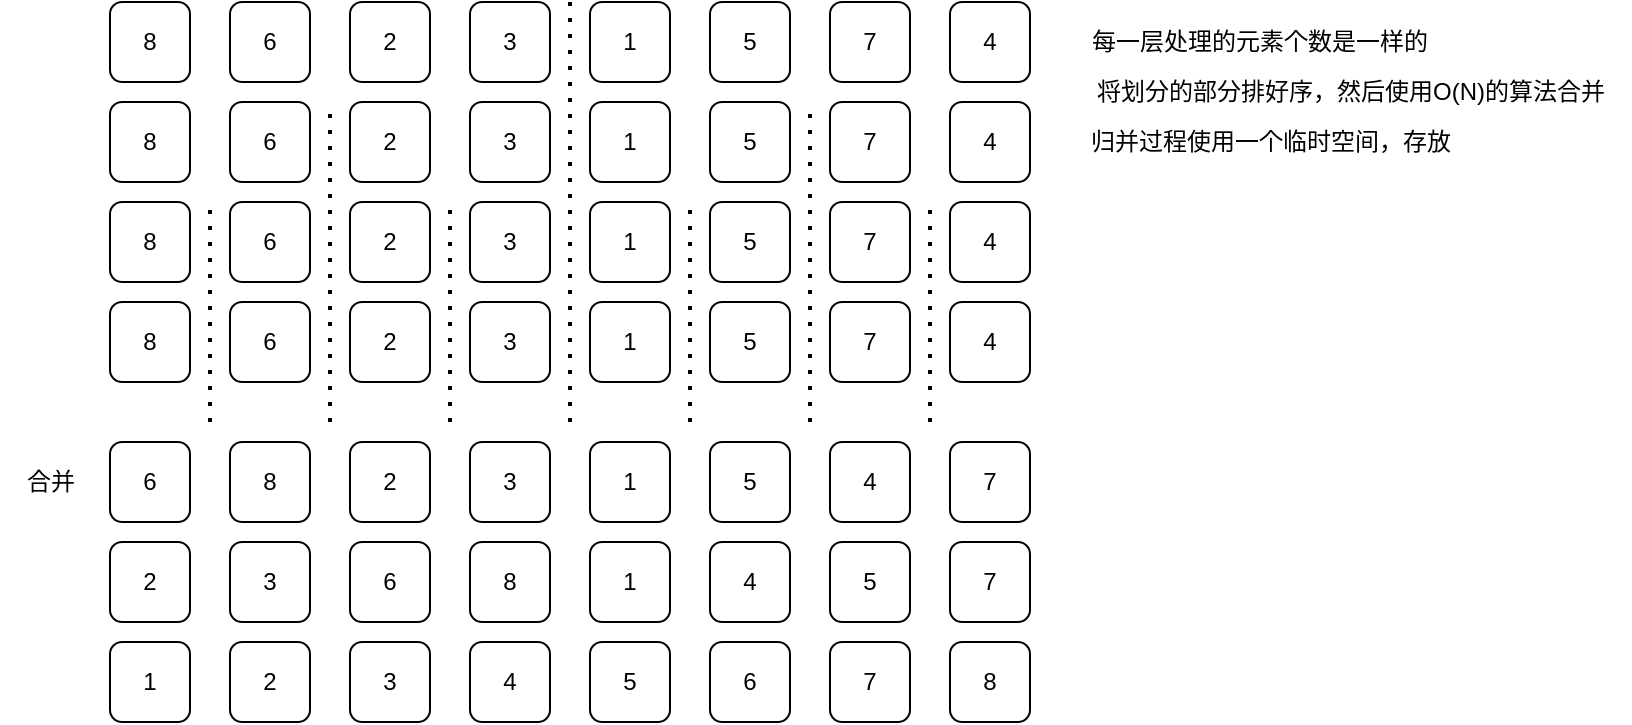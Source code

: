 <mxfile>
    <diagram id="y39pmTcg_KhKsyHwDtUR" name="第 1 页">
        <mxGraphModel dx="857" dy="354" grid="1" gridSize="10" guides="1" tooltips="1" connect="1" arrows="1" fold="1" page="1" pageScale="1" pageWidth="827" pageHeight="1169" math="0" shadow="0">
            <root>
                <mxCell id="0"/>
                <mxCell id="1" parent="0"/>
                <mxCell id="2" value="8" style="rounded=1;whiteSpace=wrap;html=1;" vertex="1" parent="1">
                    <mxGeometry x="80" y="10" width="40" height="40" as="geometry"/>
                </mxCell>
                <mxCell id="3" value="6" style="rounded=1;whiteSpace=wrap;html=1;" vertex="1" parent="1">
                    <mxGeometry x="140" y="10" width="40" height="40" as="geometry"/>
                </mxCell>
                <mxCell id="4" value="2" style="rounded=1;whiteSpace=wrap;html=1;" vertex="1" parent="1">
                    <mxGeometry x="200" y="10" width="40" height="40" as="geometry"/>
                </mxCell>
                <mxCell id="5" value="3" style="rounded=1;whiteSpace=wrap;html=1;" vertex="1" parent="1">
                    <mxGeometry x="260" y="10" width="40" height="40" as="geometry"/>
                </mxCell>
                <mxCell id="6" value="1" style="rounded=1;whiteSpace=wrap;html=1;" vertex="1" parent="1">
                    <mxGeometry x="320" y="10" width="40" height="40" as="geometry"/>
                </mxCell>
                <mxCell id="7" value="5" style="rounded=1;whiteSpace=wrap;html=1;" vertex="1" parent="1">
                    <mxGeometry x="380" y="10" width="40" height="40" as="geometry"/>
                </mxCell>
                <mxCell id="8" value="7" style="rounded=1;whiteSpace=wrap;html=1;" vertex="1" parent="1">
                    <mxGeometry x="440" y="10" width="40" height="40" as="geometry"/>
                </mxCell>
                <mxCell id="9" value="4" style="rounded=1;whiteSpace=wrap;html=1;" vertex="1" parent="1">
                    <mxGeometry x="500" y="10" width="40" height="40" as="geometry"/>
                </mxCell>
                <mxCell id="10" value="6" style="rounded=1;whiteSpace=wrap;html=1;" vertex="1" parent="1">
                    <mxGeometry x="140" y="60" width="40" height="40" as="geometry"/>
                </mxCell>
                <mxCell id="11" value="2" style="rounded=1;whiteSpace=wrap;html=1;" vertex="1" parent="1">
                    <mxGeometry x="200" y="60" width="40" height="40" as="geometry"/>
                </mxCell>
                <mxCell id="12" value="8" style="rounded=1;whiteSpace=wrap;html=1;" vertex="1" parent="1">
                    <mxGeometry x="80" y="60" width="40" height="40" as="geometry"/>
                </mxCell>
                <mxCell id="13" value="5" style="rounded=1;whiteSpace=wrap;html=1;" vertex="1" parent="1">
                    <mxGeometry x="380" y="60" width="40" height="40" as="geometry"/>
                </mxCell>
                <mxCell id="14" value="3" style="rounded=1;whiteSpace=wrap;html=1;" vertex="1" parent="1">
                    <mxGeometry x="260" y="60" width="40" height="40" as="geometry"/>
                </mxCell>
                <mxCell id="15" value="1" style="rounded=1;whiteSpace=wrap;html=1;" vertex="1" parent="1">
                    <mxGeometry x="320" y="60" width="40" height="40" as="geometry"/>
                </mxCell>
                <mxCell id="16" value="7" style="rounded=1;whiteSpace=wrap;html=1;" vertex="1" parent="1">
                    <mxGeometry x="440" y="60" width="40" height="40" as="geometry"/>
                </mxCell>
                <mxCell id="17" value="4" style="rounded=1;whiteSpace=wrap;html=1;" vertex="1" parent="1">
                    <mxGeometry x="500" y="60" width="40" height="40" as="geometry"/>
                </mxCell>
                <mxCell id="18" value="" style="endArrow=none;dashed=1;html=1;dashPattern=1 3;strokeWidth=2;" edge="1" parent="1">
                    <mxGeometry width="50" height="50" relative="1" as="geometry">
                        <mxPoint x="310" y="220" as="sourcePoint"/>
                        <mxPoint x="310" y="10" as="targetPoint"/>
                    </mxGeometry>
                </mxCell>
                <mxCell id="19" value="6" style="rounded=1;whiteSpace=wrap;html=1;" vertex="1" parent="1">
                    <mxGeometry x="140" y="110" width="40" height="40" as="geometry"/>
                </mxCell>
                <mxCell id="20" value="2" style="rounded=1;whiteSpace=wrap;html=1;" vertex="1" parent="1">
                    <mxGeometry x="200" y="110" width="40" height="40" as="geometry"/>
                </mxCell>
                <mxCell id="21" value="8" style="rounded=1;whiteSpace=wrap;html=1;" vertex="1" parent="1">
                    <mxGeometry x="80" y="110" width="40" height="40" as="geometry"/>
                </mxCell>
                <mxCell id="22" value="3" style="rounded=1;whiteSpace=wrap;html=1;" vertex="1" parent="1">
                    <mxGeometry x="260" y="110" width="40" height="40" as="geometry"/>
                </mxCell>
                <mxCell id="23" value="5" style="rounded=1;whiteSpace=wrap;html=1;" vertex="1" parent="1">
                    <mxGeometry x="380" y="110" width="40" height="40" as="geometry"/>
                </mxCell>
                <mxCell id="24" value="1" style="rounded=1;whiteSpace=wrap;html=1;" vertex="1" parent="1">
                    <mxGeometry x="320" y="110" width="40" height="40" as="geometry"/>
                </mxCell>
                <mxCell id="25" value="7" style="rounded=1;whiteSpace=wrap;html=1;" vertex="1" parent="1">
                    <mxGeometry x="440" y="110" width="40" height="40" as="geometry"/>
                </mxCell>
                <mxCell id="26" value="4" style="rounded=1;whiteSpace=wrap;html=1;" vertex="1" parent="1">
                    <mxGeometry x="500" y="110" width="40" height="40" as="geometry"/>
                </mxCell>
                <mxCell id="27" value="" style="endArrow=none;dashed=1;html=1;dashPattern=1 3;strokeWidth=2;" edge="1" parent="1">
                    <mxGeometry width="50" height="50" relative="1" as="geometry">
                        <mxPoint x="190" y="220" as="sourcePoint"/>
                        <mxPoint x="190" y="60" as="targetPoint"/>
                    </mxGeometry>
                </mxCell>
                <mxCell id="29" value="" style="endArrow=none;dashed=1;html=1;dashPattern=1 3;strokeWidth=2;" edge="1" parent="1">
                    <mxGeometry width="50" height="50" relative="1" as="geometry">
                        <mxPoint x="430" y="220" as="sourcePoint"/>
                        <mxPoint x="430" y="60" as="targetPoint"/>
                    </mxGeometry>
                </mxCell>
                <mxCell id="30" value="6" style="rounded=1;whiteSpace=wrap;html=1;" vertex="1" parent="1">
                    <mxGeometry x="140" y="160" width="40" height="40" as="geometry"/>
                </mxCell>
                <mxCell id="31" value="2" style="rounded=1;whiteSpace=wrap;html=1;" vertex="1" parent="1">
                    <mxGeometry x="200" y="160" width="40" height="40" as="geometry"/>
                </mxCell>
                <mxCell id="32" value="8" style="rounded=1;whiteSpace=wrap;html=1;" vertex="1" parent="1">
                    <mxGeometry x="80" y="160" width="40" height="40" as="geometry"/>
                </mxCell>
                <mxCell id="33" value="3" style="rounded=1;whiteSpace=wrap;html=1;" vertex="1" parent="1">
                    <mxGeometry x="260" y="160" width="40" height="40" as="geometry"/>
                </mxCell>
                <mxCell id="34" value="5" style="rounded=1;whiteSpace=wrap;html=1;" vertex="1" parent="1">
                    <mxGeometry x="380" y="160" width="40" height="40" as="geometry"/>
                </mxCell>
                <mxCell id="35" value="1" style="rounded=1;whiteSpace=wrap;html=1;" vertex="1" parent="1">
                    <mxGeometry x="320" y="160" width="40" height="40" as="geometry"/>
                </mxCell>
                <mxCell id="36" value="7" style="rounded=1;whiteSpace=wrap;html=1;" vertex="1" parent="1">
                    <mxGeometry x="440" y="160" width="40" height="40" as="geometry"/>
                </mxCell>
                <mxCell id="37" value="4" style="rounded=1;whiteSpace=wrap;html=1;" vertex="1" parent="1">
                    <mxGeometry x="500" y="160" width="40" height="40" as="geometry"/>
                </mxCell>
                <mxCell id="39" value="" style="endArrow=none;dashed=1;html=1;dashPattern=1 3;strokeWidth=2;" edge="1" parent="1">
                    <mxGeometry width="50" height="50" relative="1" as="geometry">
                        <mxPoint x="130" y="220" as="sourcePoint"/>
                        <mxPoint x="130" y="110" as="targetPoint"/>
                    </mxGeometry>
                </mxCell>
                <mxCell id="40" value="" style="endArrow=none;dashed=1;html=1;dashPattern=1 3;strokeWidth=2;" edge="1" parent="1">
                    <mxGeometry width="50" height="50" relative="1" as="geometry">
                        <mxPoint x="370" y="220" as="sourcePoint"/>
                        <mxPoint x="370" y="110" as="targetPoint"/>
                    </mxGeometry>
                </mxCell>
                <mxCell id="41" value="" style="endArrow=none;dashed=1;html=1;dashPattern=1 3;strokeWidth=2;" edge="1" parent="1">
                    <mxGeometry width="50" height="50" relative="1" as="geometry">
                        <mxPoint x="250" y="220" as="sourcePoint"/>
                        <mxPoint x="250" y="110" as="targetPoint"/>
                    </mxGeometry>
                </mxCell>
                <mxCell id="42" value="" style="endArrow=none;dashed=1;html=1;dashPattern=1 3;strokeWidth=2;" edge="1" parent="1">
                    <mxGeometry width="50" height="50" relative="1" as="geometry">
                        <mxPoint x="490" y="220" as="sourcePoint"/>
                        <mxPoint x="490" y="110" as="targetPoint"/>
                    </mxGeometry>
                </mxCell>
                <mxCell id="44" value="每一层处理的元素个数是一样的" style="text;html=1;strokeColor=none;fillColor=none;align=center;verticalAlign=middle;whiteSpace=wrap;rounded=0;" vertex="1" parent="1">
                    <mxGeometry x="560" y="20" width="190" height="20" as="geometry"/>
                </mxCell>
                <mxCell id="45" value="将划分的部分排好序，然后使用O(N)的算法合并" style="text;html=1;align=center;verticalAlign=middle;resizable=0;points=[];autosize=1;strokeColor=none;fillColor=none;" vertex="1" parent="1">
                    <mxGeometry x="560" y="40" width="280" height="30" as="geometry"/>
                </mxCell>
                <mxCell id="46" value="归并过程使用一个临时空间，存放" style="text;html=1;align=center;verticalAlign=middle;resizable=0;points=[];autosize=1;strokeColor=none;fillColor=none;" vertex="1" parent="1">
                    <mxGeometry x="560" y="65" width="200" height="30" as="geometry"/>
                </mxCell>
                <mxCell id="48" value="8" style="rounded=1;whiteSpace=wrap;html=1;" vertex="1" parent="1">
                    <mxGeometry x="140" y="230" width="40" height="40" as="geometry"/>
                </mxCell>
                <mxCell id="49" value="2" style="rounded=1;whiteSpace=wrap;html=1;" vertex="1" parent="1">
                    <mxGeometry x="200" y="230" width="40" height="40" as="geometry"/>
                </mxCell>
                <mxCell id="50" value="6" style="rounded=1;whiteSpace=wrap;html=1;" vertex="1" parent="1">
                    <mxGeometry x="80" y="230" width="40" height="40" as="geometry"/>
                </mxCell>
                <mxCell id="51" value="3" style="rounded=1;whiteSpace=wrap;html=1;" vertex="1" parent="1">
                    <mxGeometry x="260" y="230" width="40" height="40" as="geometry"/>
                </mxCell>
                <mxCell id="52" value="5" style="rounded=1;whiteSpace=wrap;html=1;" vertex="1" parent="1">
                    <mxGeometry x="380" y="230" width="40" height="40" as="geometry"/>
                </mxCell>
                <mxCell id="53" value="1" style="rounded=1;whiteSpace=wrap;html=1;" vertex="1" parent="1">
                    <mxGeometry x="320" y="230" width="40" height="40" as="geometry"/>
                </mxCell>
                <mxCell id="54" value="4" style="rounded=1;whiteSpace=wrap;html=1;" vertex="1" parent="1">
                    <mxGeometry x="440" y="230" width="40" height="40" as="geometry"/>
                </mxCell>
                <mxCell id="55" value="7" style="rounded=1;whiteSpace=wrap;html=1;" vertex="1" parent="1">
                    <mxGeometry x="500" y="230" width="40" height="40" as="geometry"/>
                </mxCell>
                <mxCell id="56" value="合并" style="text;html=1;align=center;verticalAlign=middle;resizable=0;points=[];autosize=1;strokeColor=none;fillColor=none;" vertex="1" parent="1">
                    <mxGeometry x="25" y="235" width="50" height="30" as="geometry"/>
                </mxCell>
                <mxCell id="57" value="3" style="rounded=1;whiteSpace=wrap;html=1;" vertex="1" parent="1">
                    <mxGeometry x="140" y="280" width="40" height="40" as="geometry"/>
                </mxCell>
                <mxCell id="58" value="6" style="rounded=1;whiteSpace=wrap;html=1;" vertex="1" parent="1">
                    <mxGeometry x="200" y="280" width="40" height="40" as="geometry"/>
                </mxCell>
                <mxCell id="59" value="2" style="rounded=1;whiteSpace=wrap;html=1;" vertex="1" parent="1">
                    <mxGeometry x="80" y="280" width="40" height="40" as="geometry"/>
                </mxCell>
                <mxCell id="60" value="8" style="rounded=1;whiteSpace=wrap;html=1;" vertex="1" parent="1">
                    <mxGeometry x="260" y="280" width="40" height="40" as="geometry"/>
                </mxCell>
                <mxCell id="61" value="4" style="rounded=1;whiteSpace=wrap;html=1;" vertex="1" parent="1">
                    <mxGeometry x="380" y="280" width="40" height="40" as="geometry"/>
                </mxCell>
                <mxCell id="62" value="1" style="rounded=1;whiteSpace=wrap;html=1;" vertex="1" parent="1">
                    <mxGeometry x="320" y="280" width="40" height="40" as="geometry"/>
                </mxCell>
                <mxCell id="63" value="5" style="rounded=1;whiteSpace=wrap;html=1;" vertex="1" parent="1">
                    <mxGeometry x="440" y="280" width="40" height="40" as="geometry"/>
                </mxCell>
                <mxCell id="64" value="7" style="rounded=1;whiteSpace=wrap;html=1;" vertex="1" parent="1">
                    <mxGeometry x="500" y="280" width="40" height="40" as="geometry"/>
                </mxCell>
                <mxCell id="65" value="2" style="rounded=1;whiteSpace=wrap;html=1;" vertex="1" parent="1">
                    <mxGeometry x="140" y="330" width="40" height="40" as="geometry"/>
                </mxCell>
                <mxCell id="66" value="3" style="rounded=1;whiteSpace=wrap;html=1;" vertex="1" parent="1">
                    <mxGeometry x="200" y="330" width="40" height="40" as="geometry"/>
                </mxCell>
                <mxCell id="67" value="1" style="rounded=1;whiteSpace=wrap;html=1;" vertex="1" parent="1">
                    <mxGeometry x="80" y="330" width="40" height="40" as="geometry"/>
                </mxCell>
                <mxCell id="68" value="4" style="rounded=1;whiteSpace=wrap;html=1;" vertex="1" parent="1">
                    <mxGeometry x="260" y="330" width="40" height="40" as="geometry"/>
                </mxCell>
                <mxCell id="69" value="6" style="rounded=1;whiteSpace=wrap;html=1;" vertex="1" parent="1">
                    <mxGeometry x="380" y="330" width="40" height="40" as="geometry"/>
                </mxCell>
                <mxCell id="70" value="5" style="rounded=1;whiteSpace=wrap;html=1;" vertex="1" parent="1">
                    <mxGeometry x="320" y="330" width="40" height="40" as="geometry"/>
                </mxCell>
                <mxCell id="71" value="7" style="rounded=1;whiteSpace=wrap;html=1;" vertex="1" parent="1">
                    <mxGeometry x="440" y="330" width="40" height="40" as="geometry"/>
                </mxCell>
                <mxCell id="72" value="8" style="rounded=1;whiteSpace=wrap;html=1;" vertex="1" parent="1">
                    <mxGeometry x="500" y="330" width="40" height="40" as="geometry"/>
                </mxCell>
            </root>
        </mxGraphModel>
    </diagram>
</mxfile>